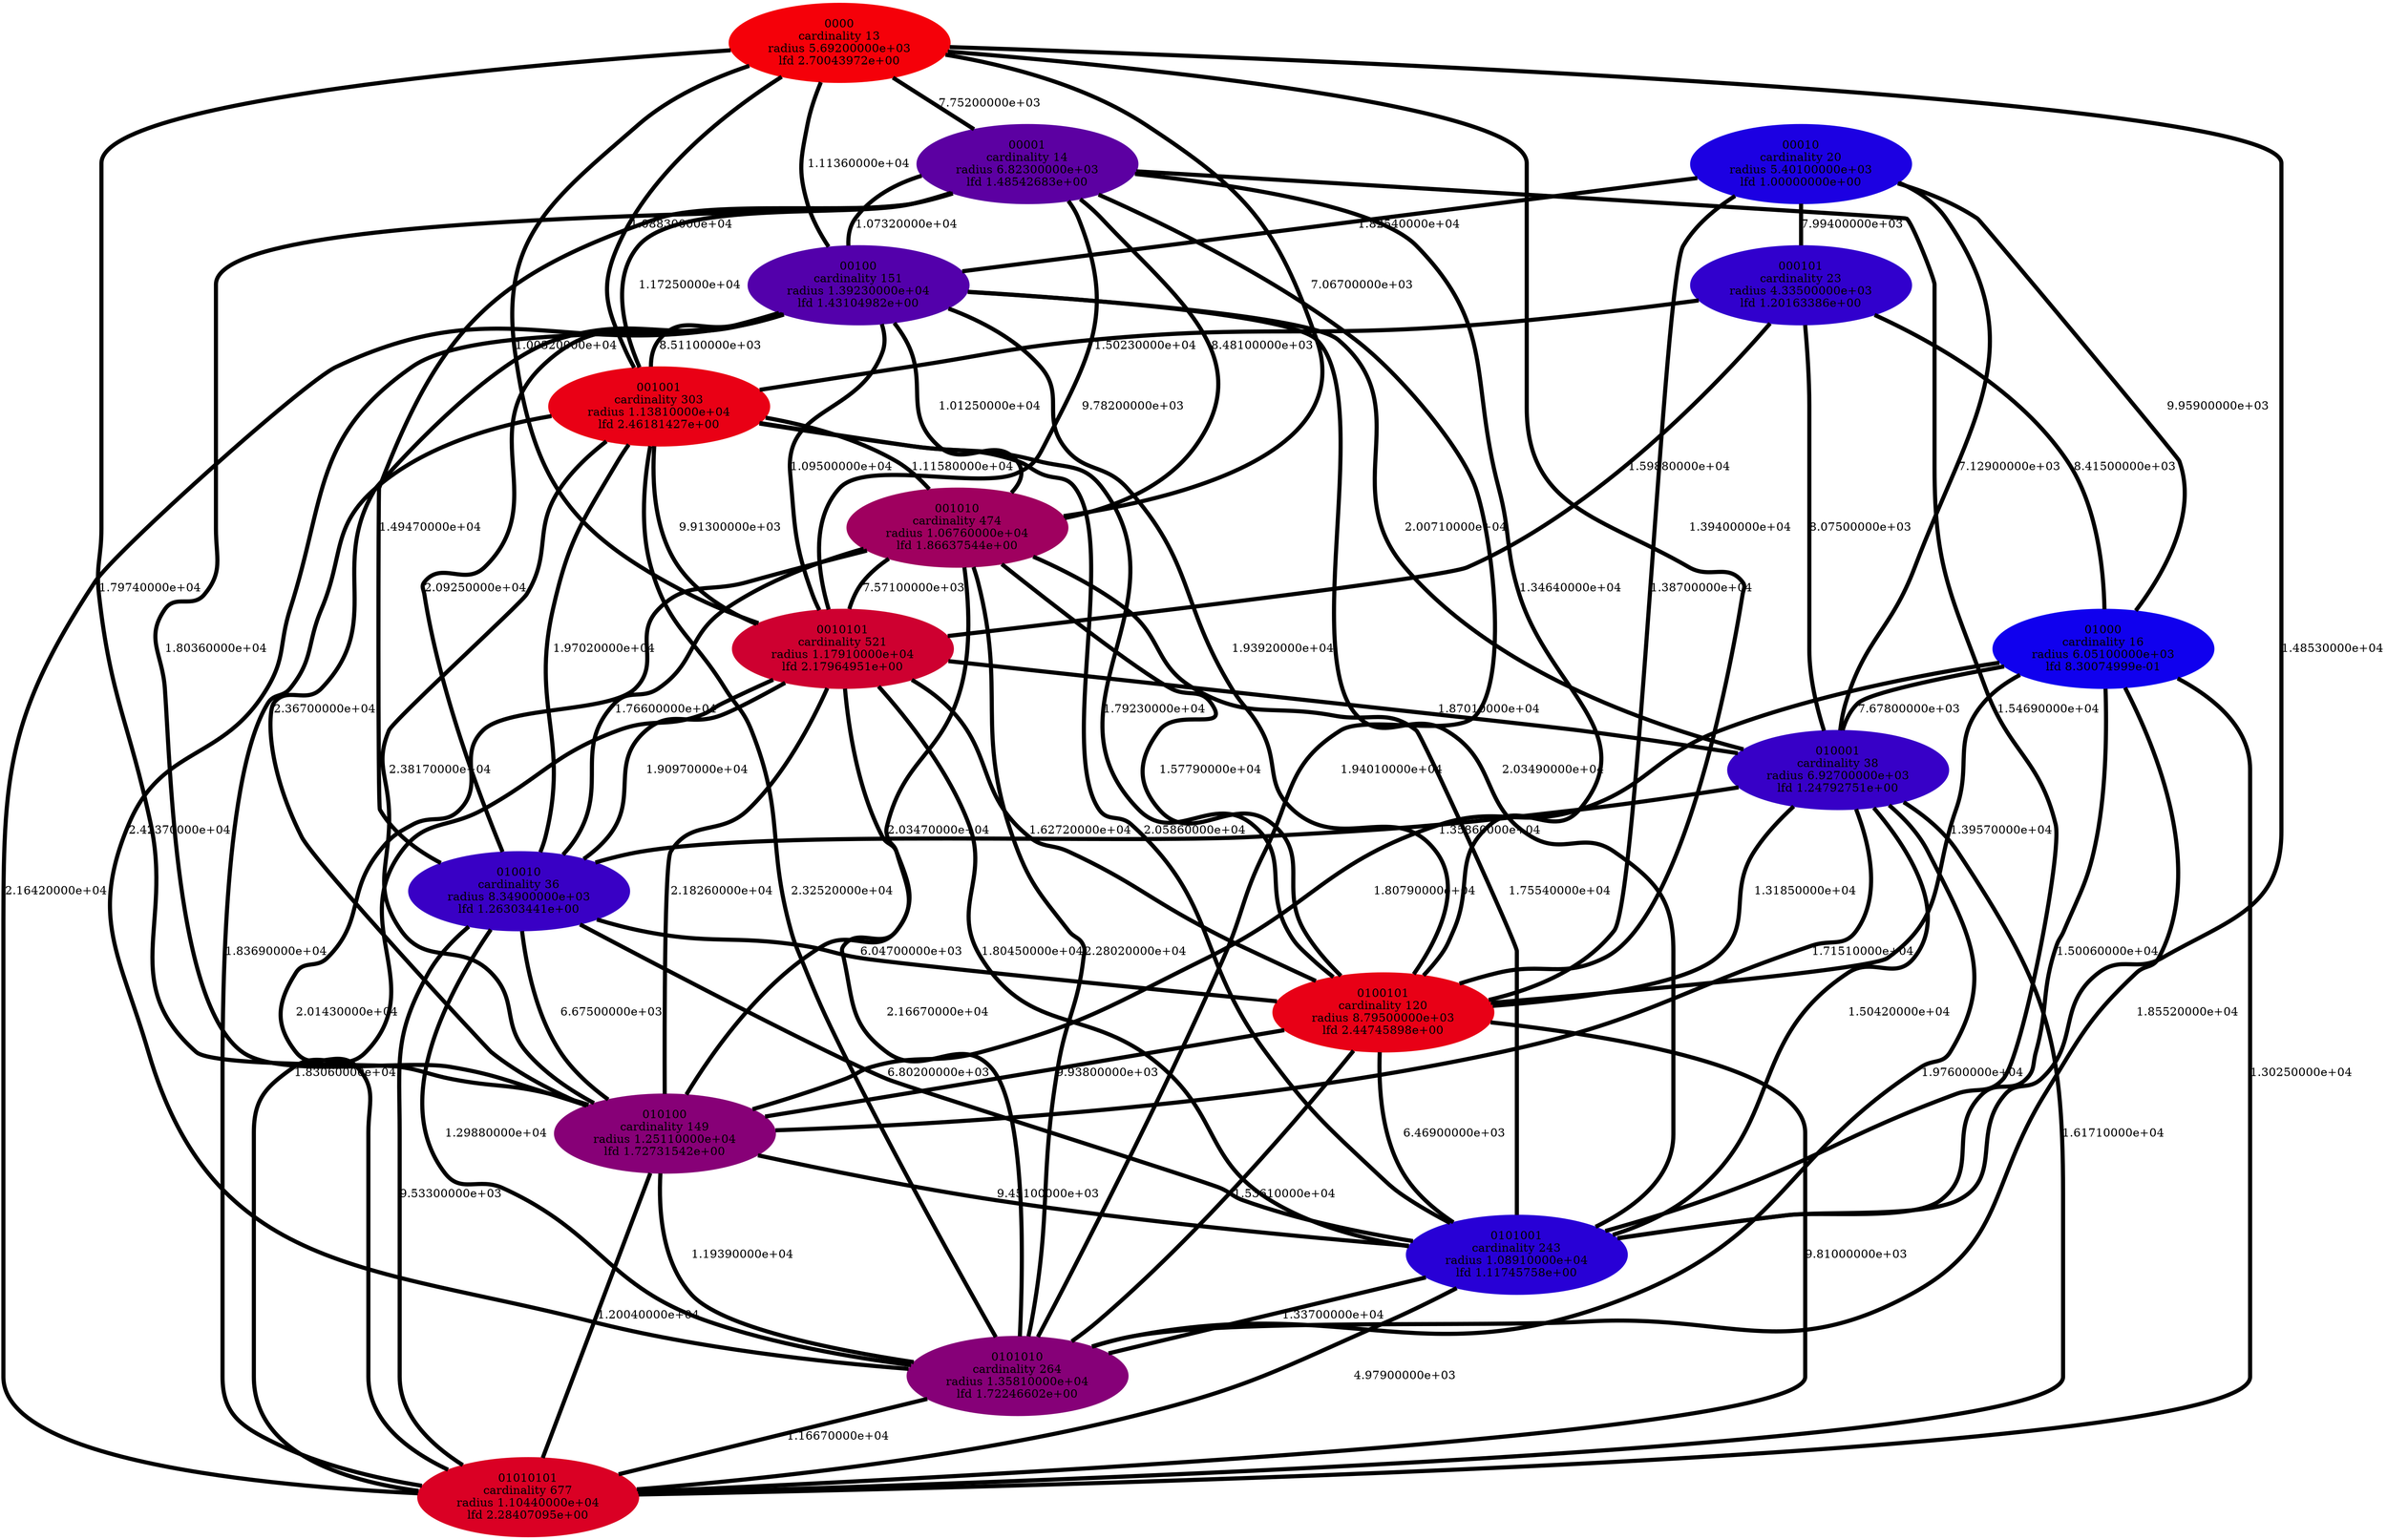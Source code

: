 graph graph_neighborhood_optimal_15 {
    edge[style=solid, penwidth="5", labeldistance="10"]
    010001 [label="010001\ncardinality 38\nradius 6.92700000e+03\nlfd 1.24792751e+00", color="#3700C7", style="filled"]
    01010101 [label="01010101\ncardinality 677\nradius 1.10440000e+04\nlfd 2.28407095e+00", color="#DA0024", style="filled"]
    0010101 [label="0010101\ncardinality 521\nradius 1.17910000e+04\nlfd 2.17964951e+00", color="#CE0030", style="filled"]
    0100101 [label="0100101\ncardinality 120\nradius 8.79500000e+03\nlfd 2.44745898e+00", color="#E80016", style="filled"]
    010010 [label="010010\ncardinality 36\nradius 8.34900000e+03\nlfd 1.26303441e+00", color="#3900C5", style="filled"]
    00010 [label="00010\ncardinality 20\nradius 5.40100000e+03\nlfd 1.00000000e+00", color="#1C00E2", style="filled"]
    00001 [label="00001\ncardinality 14\nradius 6.82300000e+03\nlfd 1.48542683e+00", color="#5C00A2", style="filled"]
    0000 [label="0000\ncardinality 13\nradius 5.69200000e+03\nlfd 2.70043972e+00", color="#F50009", style="filled"]
    01000 [label="01000\ncardinality 16\nradius 6.05100000e+03\nlfd 8.30074999e-01", color="#1000EE", style="filled"]
    001001 [label="001001\ncardinality 303\nradius 1.13810000e+04\nlfd 2.46181427e+00", color="#E90015", style="filled"]
    000101 [label="000101\ncardinality 23\nradius 4.33500000e+03\nlfd 1.20163386e+00", color="#3100CD", style="filled"]
    00100 [label="00100\ncardinality 151\nradius 1.39230000e+04\nlfd 1.43104982e+00", color="#5300AB", style="filled"]
    0101010 [label="0101010\ncardinality 264\nradius 1.35810000e+04\nlfd 1.72246602e+00", color="#860078", style="filled"]
    010100 [label="010100\ncardinality 149\nradius 1.25110000e+04\nlfd 1.72731542e+00", color="#870077", style="filled"]
    001010 [label="001010\ncardinality 474\nradius 1.06760000e+04\nlfd 1.86637544e+00", color="#9F005F", style="filled"]
    0101001 [label="0101001\ncardinality 243\nradius 1.08910000e+04\nlfd 1.11745758e+00", color="#2800D6", style="filled"]
    0010101 -- 010100 [label="2.18260000e+04"]
    010001 -- 0100101 [label="1.31850000e+04"]
    00001 -- 001010 [label="8.48100000e+03"]
    00001 -- 010100 [label="1.80360000e+04"]
    0010101 -- 0101010 [label="2.16670000e+04"]
    001010 -- 01010101 [label="2.01430000e+04"]
    0100101 -- 0101001 [label="6.46900000e+03"]
    001010 -- 0101001 [label="1.75540000e+04"]
    0000 -- 0101001 [label="1.48530000e+04"]
    00001 -- 001001 [label="1.17250000e+04"]
    0100101 -- 01010101 [label="9.81000000e+03"]
    010010 -- 0101001 [label="6.80200000e+03"]
    0000 -- 001010 [label="7.06700000e+03"]
    010100 -- 0101010 [label="1.19390000e+04"]
    0010101 -- 01010101 [label="1.83060000e+04"]
    00100 -- 0010101 [label="1.09500000e+04"]
    00001 -- 0101001 [label="1.54690000e+04"]
    010001 -- 0101010 [label="1.97600000e+04"]
    000101 -- 0010101 [label="1.59880000e+04"]
    001001 -- 010010 [label="1.97020000e+04"]
    00001 -- 0101010 [label="1.94010000e+04"]
    0101001 -- 0101010 [label="1.33700000e+04"]
    00010 -- 0100101 [label="1.38700000e+04"]
    00001 -- 0010101 [label="9.78200000e+03"]
    0000 -- 0010101 [label="1.00320000e+04"]
    001001 -- 010100 [label="2.38170000e+04"]
    010010 -- 0101010 [label="1.29880000e+04"]
    0010101 -- 010010 [label="1.90970000e+04"]
    00100 -- 01010101 [label="2.16420000e+04"]
    0010101 -- 0101001 [label="1.80450000e+04"]
    001001 -- 0101010 [label="2.32520000e+04"]
    010010 -- 01010101 [label="9.53300000e+03"]
    001001 -- 001010 [label="1.11580000e+04"]
    0101001 -- 01010101 [label="4.97900000e+03"]
    0010101 -- 0100101 [label="1.62720000e+04"]
    010100 -- 01010101 [label="1.20040000e+04"]
    0010101 -- 010001 [label="1.87010000e+04"]
    010001 -- 0101001 [label="1.50420000e+04"]
    0000 -- 001001 [label="1.08830000e+04"]
    01000 -- 0101010 [label="1.85520000e+04"]
    0000 -- 00100 [label="1.11360000e+04"]
    00100 -- 010001 [label="2.00710000e+04"]
    001010 -- 0100101 [label="1.57790000e+04"]
    00010 -- 01000 [label="9.95900000e+03"]
    001001 -- 0010101 [label="9.91300000e+03"]
    001010 -- 0010101 [label="7.57100000e+03"]
    01000 -- 0100101 [label="1.39570000e+04"]
    00100 -- 010010 [label="2.09250000e+04"]
    000101 -- 010001 [label="8.07500000e+03"]
    00001 -- 00100 [label="1.07320000e+04"]
    00100 -- 0101001 [label="2.03490000e+04"]
    00010 -- 000101 [label="7.99400000e+03"]
    010001 -- 010100 [label="1.71510000e+04"]
    01000 -- 010001 [label="7.67800000e+03"]
    010010 -- 0100101 [label="6.04700000e+03"]
    001001 -- 0100101 [label="1.79230000e+04"]
    0100101 -- 0101010 [label="1.53610000e+04"]
    01000 -- 01010101 [label="1.30250000e+04"]
    010010 -- 010100 [label="6.67500000e+03"]
    00100 -- 001001 [label="8.51100000e+03"]
    00010 -- 010001 [label="7.12900000e+03"]
    010001 -- 010010 [label="1.35860000e+04"]
    00100 -- 0101010 [label="2.42370000e+04"]
    0000 -- 00001 [label="7.75200000e+03"]
    0100101 -- 010100 [label="9.93800000e+03"]
    001001 -- 01010101 [label="1.83690000e+04"]
    01000 -- 0101001 [label="1.50060000e+04"]
    00001 -- 010010 [label="1.49470000e+04"]
    001010 -- 010100 [label="2.03470000e+04"]
    010001 -- 01010101 [label="1.61710000e+04"]
    001001 -- 0101001 [label="2.05860000e+04"]
    0101010 -- 01010101 [label="1.16670000e+04"]
    00001 -- 0100101 [label="1.34640000e+04"]
    000101 -- 01000 [label="8.41500000e+03"]
    001010 -- 0101010 [label="2.28020000e+04"]
    00100 -- 0100101 [label="1.93920000e+04"]
    00100 -- 010100 [label="2.36700000e+04"]
    0000 -- 0100101 [label="1.39400000e+04"]
    0000 -- 010100 [label="1.79740000e+04"]
    000101 -- 001001 [label="1.50230000e+04"]
    010100 -- 0101001 [label="9.45100000e+03"]
    001010 -- 010010 [label="1.76600000e+04"]
    01000 -- 010100 [label="1.80790000e+04"]
    00100 -- 001010 [label="1.01250000e+04"]
    00010 -- 00100 [label="1.82540000e+04"]
}
